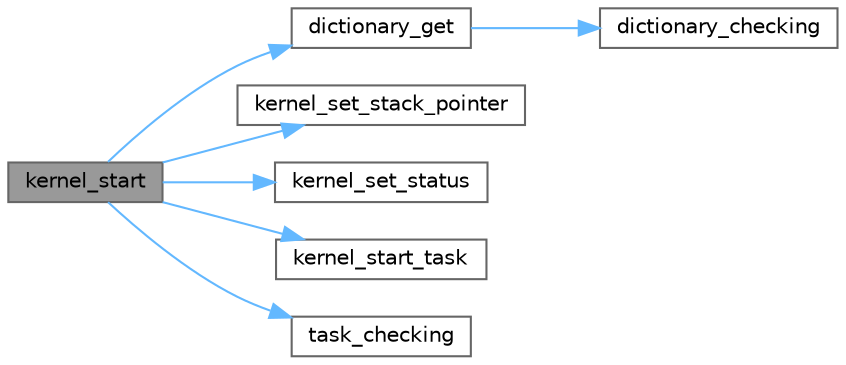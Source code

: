 digraph "kernel_start"
{
 // LATEX_PDF_SIZE
  bgcolor="transparent";
  edge [fontname=Helvetica,fontsize=10,labelfontname=Helvetica,labelfontsize=10];
  node [fontname=Helvetica,fontsize=10,shape=box,height=0.2,width=0.4];
  rankdir="LR";
  Node1 [id="Node000001",label="kernel_start",height=0.2,width=0.4,color="gray40", fillcolor="grey60", style="filled", fontcolor="black",tooltip="It will start the kernel with the previous added tasks. It is able to start multiple tasks,..."];
  Node1 -> Node2 [id="edge1_Node000001_Node000002",color="steelblue1",style="solid",tooltip=" "];
  Node2 [id="Node000002",label="dictionary_get",height=0.2,width=0.4,color="grey40", fillcolor="white", style="filled",URL="$dictionary_8c.html#ad721acd2a33430698d9d6ef7c7491381",tooltip="Reads the value of a specified entry in the dictionary."];
  Node2 -> Node3 [id="edge2_Node000002_Node000003",color="steelblue1",style="solid",tooltip=" "];
  Node3 [id="Node000003",label="dictionary_checking",height=0.2,width=0.4,color="grey40", fillcolor="white", style="filled",URL="$dictionary_8c.html#a9dca73eba5d9f022498c8e272bdd8967",tooltip=" "];
  Node1 -> Node4 [id="edge3_Node000001_Node000004",color="steelblue1",style="solid",tooltip=" "];
  Node4 [id="Node000004",label="kernel_set_stack_pointer",height=0.2,width=0.4,color="grey40", fillcolor="white", style="filled",URL="$kernel_8c.html#a1a653c8f85dcfd8a49f46b36a27e300c",tooltip=" "];
  Node1 -> Node5 [id="edge4_Node000001_Node000005",color="steelblue1",style="solid",tooltip=" "];
  Node5 [id="Node000005",label="kernel_set_status",height=0.2,width=0.4,color="grey40", fillcolor="white", style="filled",URL="$kernel_8c.html#abd2b46b5fc357aee15a022e0cbaa5ce7",tooltip=" "];
  Node1 -> Node6 [id="edge5_Node000001_Node000006",color="steelblue1",style="solid",tooltip=" "];
  Node6 [id="Node000006",label="kernel_start_task",height=0.2,width=0.4,color="grey40", fillcolor="white", style="filled",URL="$kernel_8c.html#ae03fc6b45b1014f2f29a72e531a67ca9",tooltip=" "];
  Node1 -> Node7 [id="edge6_Node000001_Node000007",color="steelblue1",style="solid",tooltip=" "];
  Node7 [id="Node000007",label="task_checking",height=0.2,width=0.4,color="grey40", fillcolor="white", style="filled",URL="$task_8c.html#ad10cbc316b6e5f8ab6404f33d3ea96f4",tooltip=" "];
}
